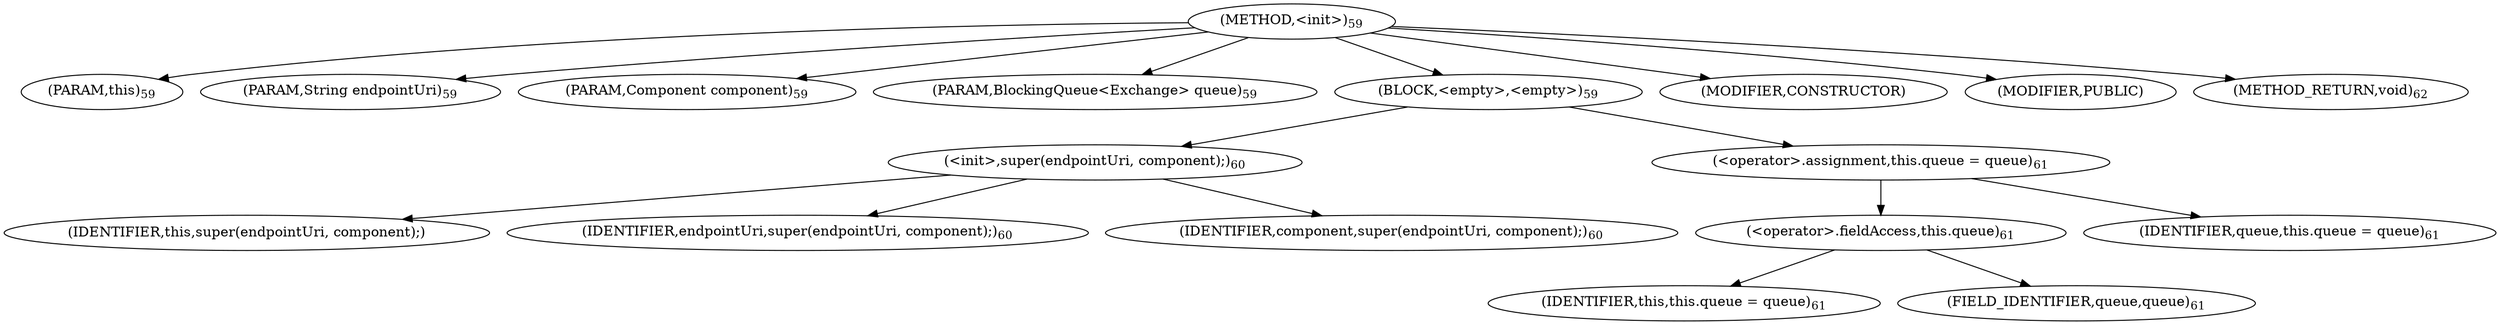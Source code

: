 digraph "&lt;init&gt;" {  
"66" [label = <(METHOD,&lt;init&gt;)<SUB>59</SUB>> ]
"9" [label = <(PARAM,this)<SUB>59</SUB>> ]
"67" [label = <(PARAM,String endpointUri)<SUB>59</SUB>> ]
"68" [label = <(PARAM,Component component)<SUB>59</SUB>> ]
"69" [label = <(PARAM,BlockingQueue&lt;Exchange&gt; queue)<SUB>59</SUB>> ]
"70" [label = <(BLOCK,&lt;empty&gt;,&lt;empty&gt;)<SUB>59</SUB>> ]
"71" [label = <(&lt;init&gt;,super(endpointUri, component);)<SUB>60</SUB>> ]
"8" [label = <(IDENTIFIER,this,super(endpointUri, component);)> ]
"72" [label = <(IDENTIFIER,endpointUri,super(endpointUri, component);)<SUB>60</SUB>> ]
"73" [label = <(IDENTIFIER,component,super(endpointUri, component);)<SUB>60</SUB>> ]
"74" [label = <(&lt;operator&gt;.assignment,this.queue = queue)<SUB>61</SUB>> ]
"75" [label = <(&lt;operator&gt;.fieldAccess,this.queue)<SUB>61</SUB>> ]
"10" [label = <(IDENTIFIER,this,this.queue = queue)<SUB>61</SUB>> ]
"76" [label = <(FIELD_IDENTIFIER,queue,queue)<SUB>61</SUB>> ]
"77" [label = <(IDENTIFIER,queue,this.queue = queue)<SUB>61</SUB>> ]
"78" [label = <(MODIFIER,CONSTRUCTOR)> ]
"79" [label = <(MODIFIER,PUBLIC)> ]
"80" [label = <(METHOD_RETURN,void)<SUB>62</SUB>> ]
  "66" -> "9" 
  "66" -> "67" 
  "66" -> "68" 
  "66" -> "69" 
  "66" -> "70" 
  "66" -> "78" 
  "66" -> "79" 
  "66" -> "80" 
  "70" -> "71" 
  "70" -> "74" 
  "71" -> "8" 
  "71" -> "72" 
  "71" -> "73" 
  "74" -> "75" 
  "74" -> "77" 
  "75" -> "10" 
  "75" -> "76" 
}
